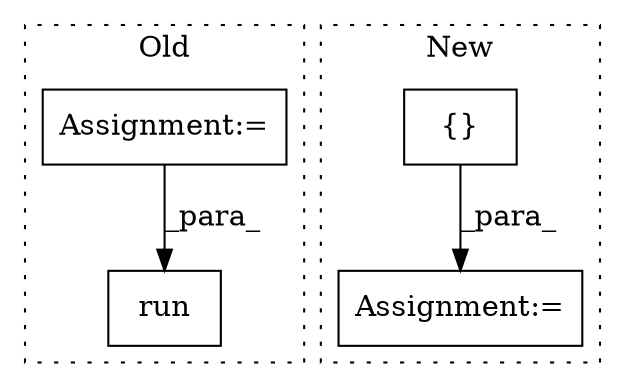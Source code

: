 digraph G {
subgraph cluster0 {
1 [label="run" a="32" s="1478,1531" l="4,1" shape="box"];
4 [label="Assignment:=" a="7" s="1106" l="1" shape="box"];
label = "Old";
style="dotted";
}
subgraph cluster1 {
2 [label="{}" a="4" s="2097" l="2" shape="box"];
3 [label="Assignment:=" a="7" s="2075" l="1" shape="box"];
label = "New";
style="dotted";
}
2 -> 3 [label="_para_"];
4 -> 1 [label="_para_"];
}